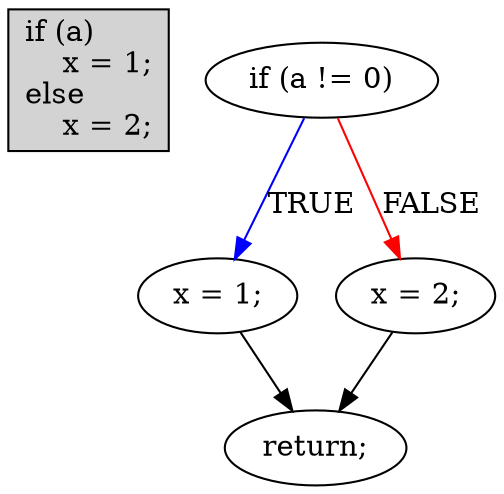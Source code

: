 digraph { // mcdc004a
    code [
        shape = record,
        style = filled,
        label = "\
if\ (a)\l\
\ \ \ \ x\ =\ 1;\l\
else\l\
\ \ \ \ x\ =\ 2;\l\
"
    ]
    A2 [label="if (a != 0)"];
    A3 [label="x = 1;"];
    A4 [label="x = 2;"];
    A5 [label="return;"];
    A2 -> A3 [label="TRUE", color="blue"];
    A2 -> A4 [label="FALSE", color="red"];
    A3 -> A5 [label="", color="black"];
    A4 -> A5 [label="", color="black"];
}
